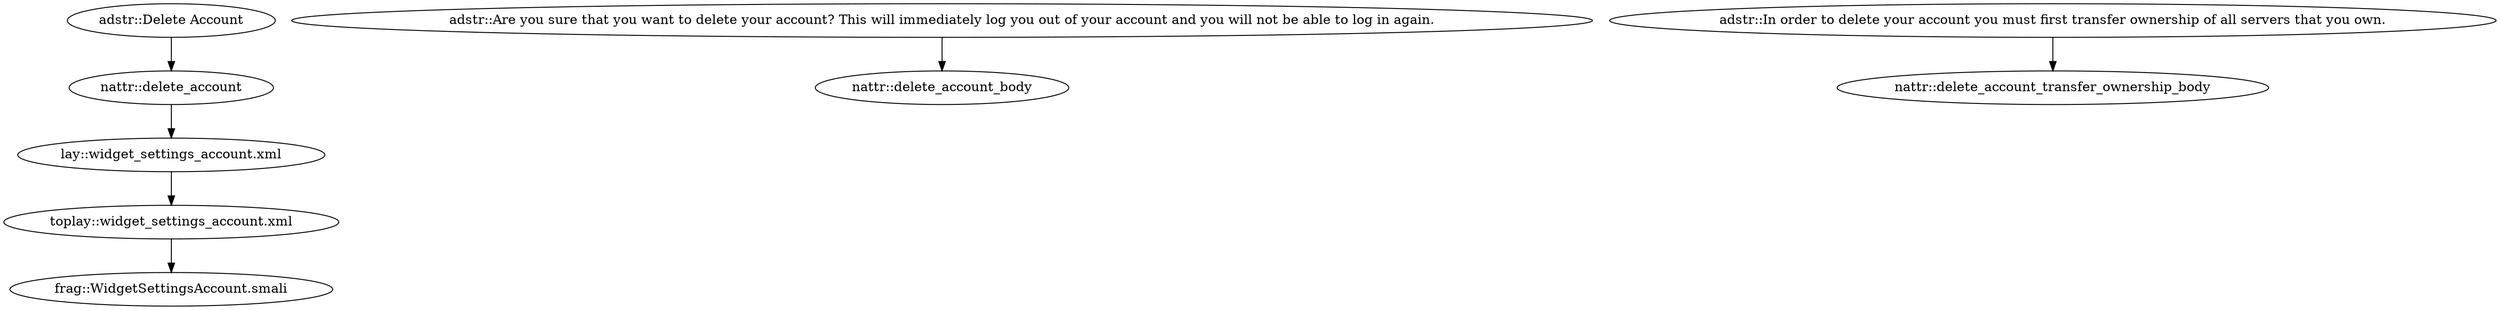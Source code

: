 digraph G {
"adstr::Delete Account" -> "nattr::delete_account"
"adstr::Are you sure that you want to delete your account? This will immediately log you out of your account and you will not be able to log in again." -> "nattr::delete_account_body"
"adstr::In order to delete your account you must first transfer ownership of all servers that you own." -> "nattr::delete_account_transfer_ownership_body"
"nattr::delete_account" -> "lay::widget_settings_account.xml"
"lay::widget_settings_account.xml" -> "toplay::widget_settings_account.xml"
"toplay::widget_settings_account.xml" -> "frag::WidgetSettingsAccount.smali"
}
